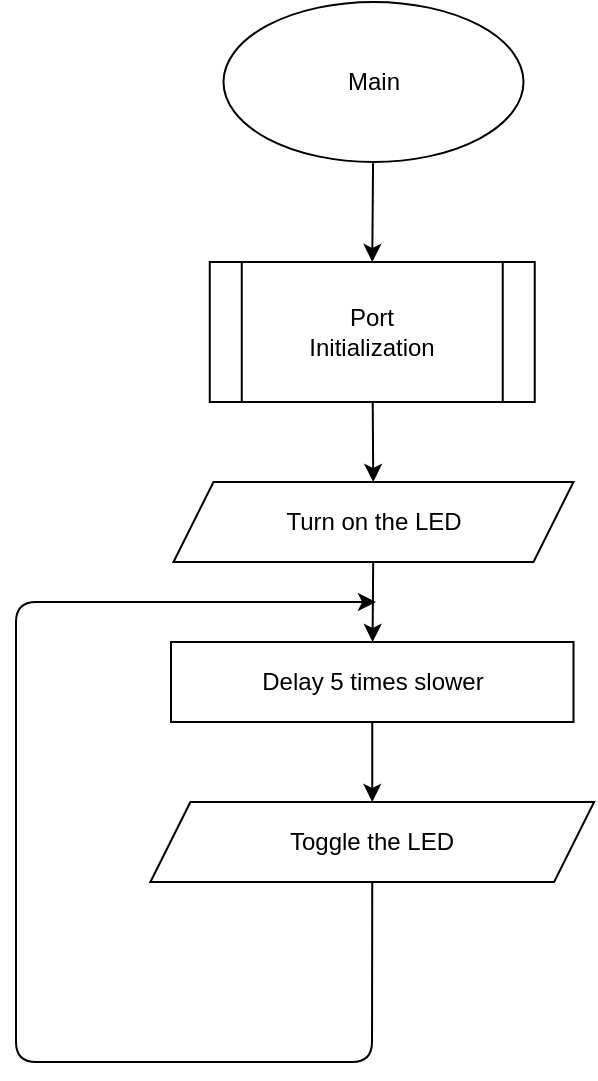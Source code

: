 <mxfile>
    <diagram id="kXKr5MnYqsT6ZAf3ofX1" name="Page-1">
        <mxGraphModel dx="1066" dy="612" grid="1" gridSize="10" guides="1" tooltips="1" connect="1" arrows="1" fold="1" page="1" pageScale="1" pageWidth="850" pageHeight="1100" math="0" shadow="0">
            <root>
                <mxCell id="0"/>
                <mxCell id="1" parent="0"/>
                <mxCell id="7" value="" style="edgeStyle=none;html=1;entryX=0.5;entryY=0;entryDx=0;entryDy=0;" edge="1" parent="1" source="2" target="3">
                    <mxGeometry relative="1" as="geometry"/>
                </mxCell>
                <mxCell id="2" value="Main" style="ellipse;whiteSpace=wrap;html=1;" vertex="1" parent="1">
                    <mxGeometry x="323.75" y="180" width="150" height="80" as="geometry"/>
                </mxCell>
                <mxCell id="8" value="" style="edgeStyle=none;html=1;" edge="1" parent="1" source="3" target="4">
                    <mxGeometry relative="1" as="geometry"/>
                </mxCell>
                <mxCell id="3" value="Port&lt;br&gt;Initialization" style="shape=process;whiteSpace=wrap;html=1;backgroundOutline=1;" vertex="1" parent="1">
                    <mxGeometry x="316.88" y="310" width="162.5" height="70" as="geometry"/>
                </mxCell>
                <mxCell id="9" value="" style="edgeStyle=none;html=1;" edge="1" parent="1" source="4" target="5">
                    <mxGeometry relative="1" as="geometry"/>
                </mxCell>
                <mxCell id="4" value="Turn on the LED" style="shape=parallelogram;perimeter=parallelogramPerimeter;whiteSpace=wrap;html=1;fixedSize=1;" vertex="1" parent="1">
                    <mxGeometry x="298.75" y="420" width="200" height="40" as="geometry"/>
                </mxCell>
                <mxCell id="10" value="" style="edgeStyle=none;html=1;" edge="1" parent="1" source="5" target="6">
                    <mxGeometry relative="1" as="geometry"/>
                </mxCell>
                <mxCell id="5" value="Delay 5 times slower" style="rounded=0;whiteSpace=wrap;html=1;" vertex="1" parent="1">
                    <mxGeometry x="297.5" y="500" width="201.25" height="40" as="geometry"/>
                </mxCell>
                <mxCell id="11" style="edgeStyle=none;html=1;exitX=0.5;exitY=1;exitDx=0;exitDy=0;" edge="1" parent="1" source="6">
                    <mxGeometry relative="1" as="geometry">
                        <mxPoint x="400" y="480" as="targetPoint"/>
                        <Array as="points">
                            <mxPoint x="398" y="710"/>
                            <mxPoint x="220" y="710"/>
                            <mxPoint x="220" y="590"/>
                            <mxPoint x="220" y="530"/>
                            <mxPoint x="220" y="480"/>
                        </Array>
                    </mxGeometry>
                </mxCell>
                <mxCell id="6" value="Toggle the LED" style="shape=parallelogram;perimeter=parallelogramPerimeter;whiteSpace=wrap;html=1;fixedSize=1;" vertex="1" parent="1">
                    <mxGeometry x="287.19" y="580" width="221.87" height="40" as="geometry"/>
                </mxCell>
            </root>
        </mxGraphModel>
    </diagram>
</mxfile>